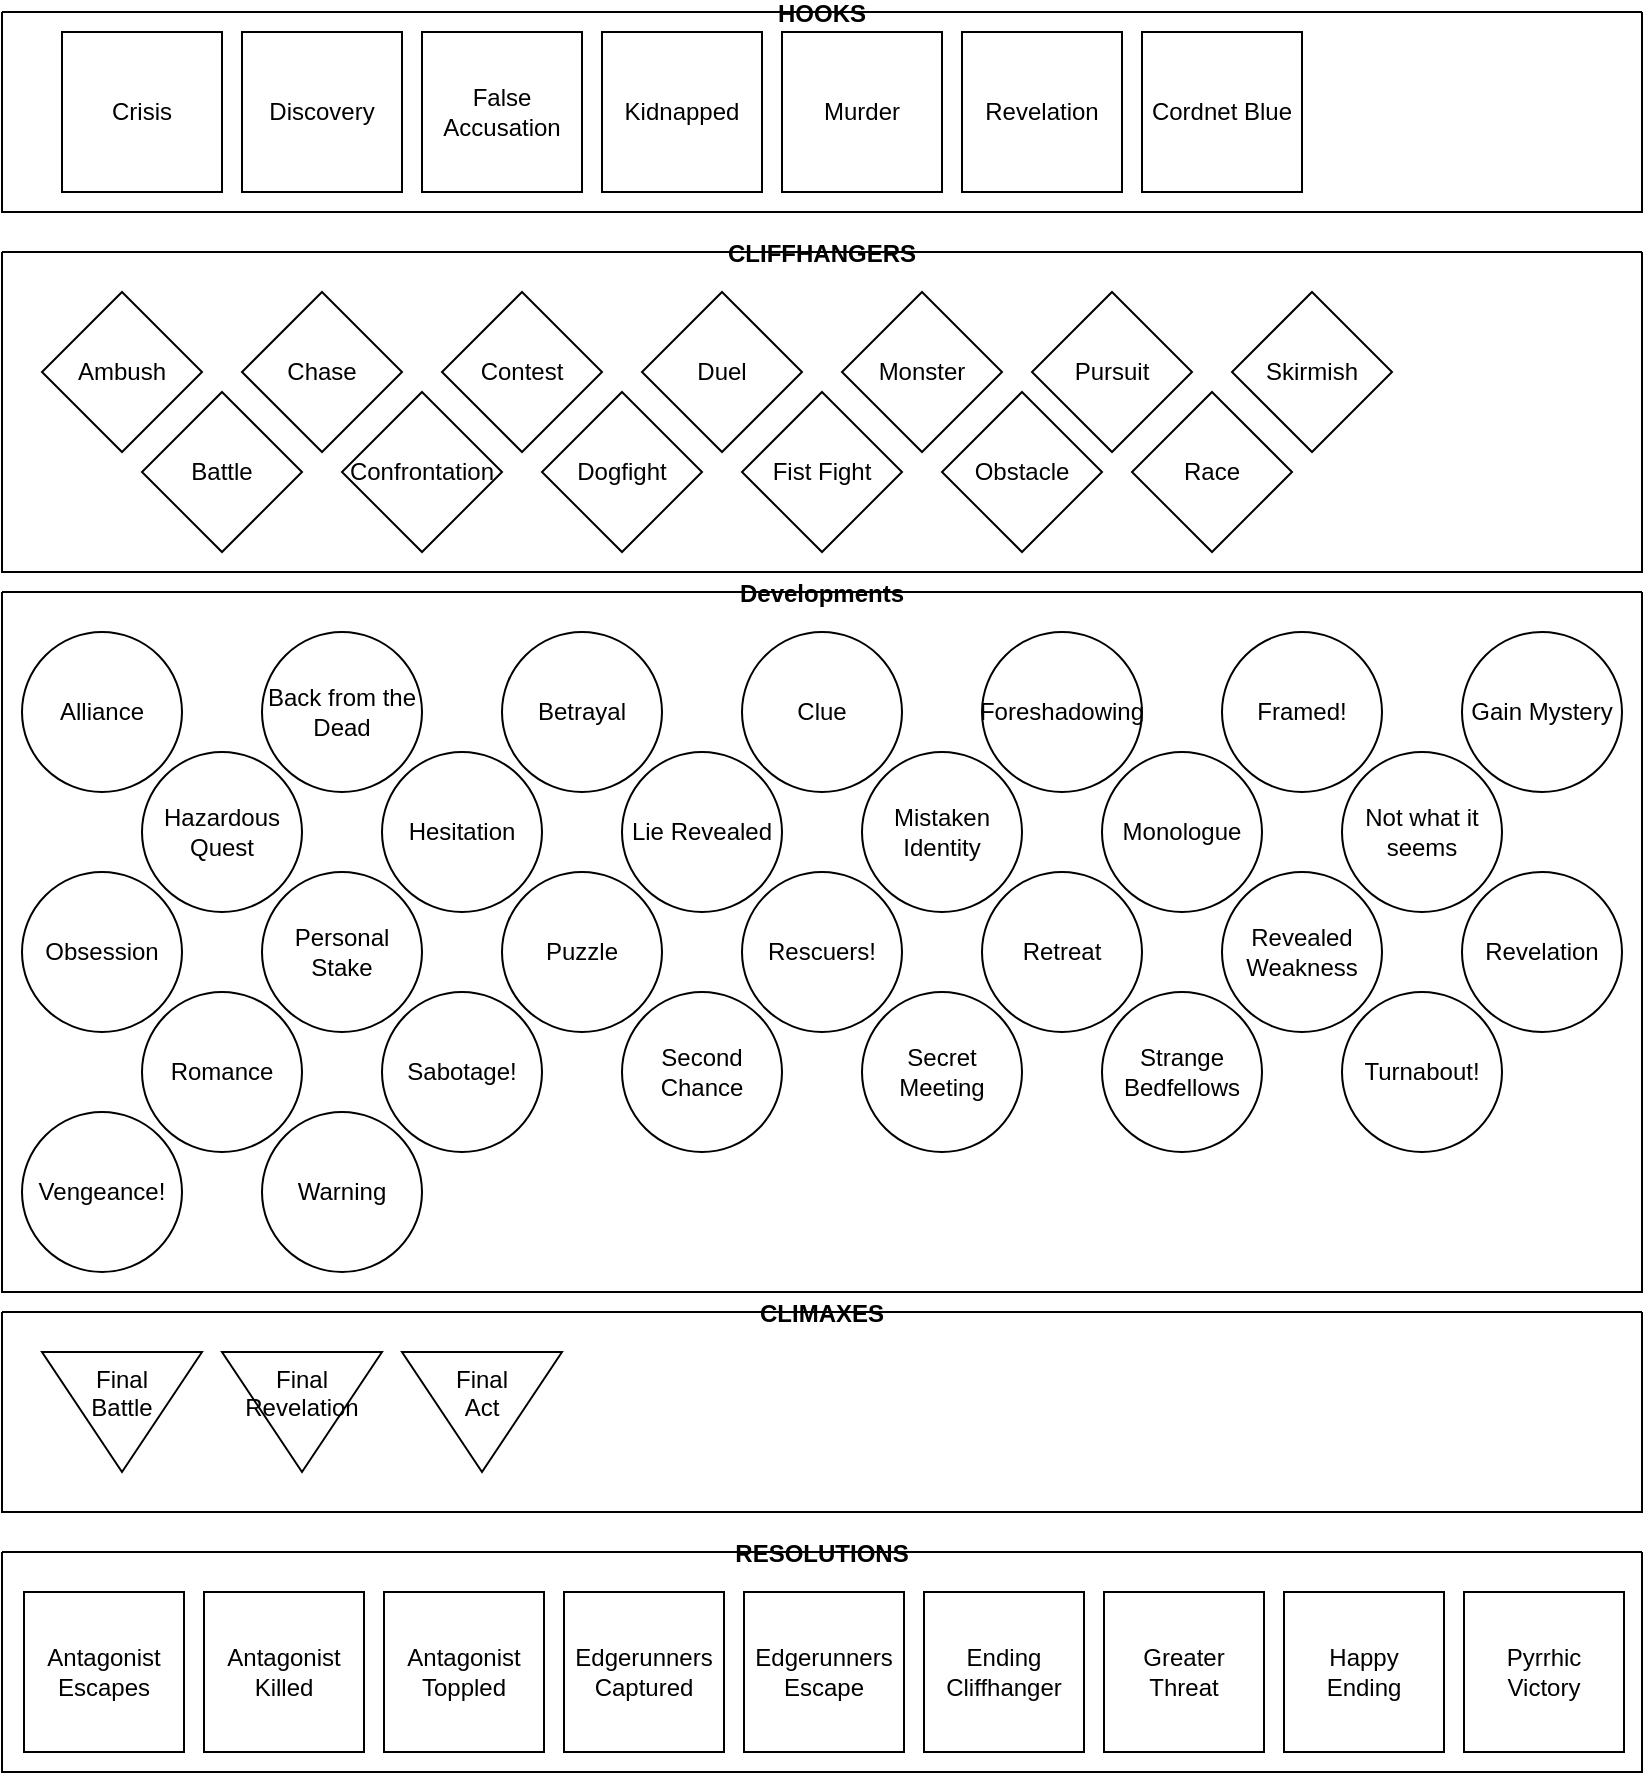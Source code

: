 <mxfile version="28.2.5">
  <diagram name="Page-1" id="pD4jZFv-BZsXOyRytKc8">
    <mxGraphModel dx="1426" dy="841" grid="1" gridSize="10" guides="1" tooltips="1" connect="1" arrows="1" fold="1" page="1" pageScale="1" pageWidth="850" pageHeight="1100" math="0" shadow="0">
      <root>
        <mxCell id="0" />
        <mxCell id="1" parent="0" />
        <mxCell id="HLqi5b-laEJbrOeWPJf0-18" value="HOOKS" style="swimlane;startSize=0;" parent="1" vertex="1">
          <mxGeometry x="20" y="10" width="820" height="100" as="geometry">
            <mxRectangle x="100" y="10" width="80" height="30" as="alternateBounds" />
          </mxGeometry>
        </mxCell>
        <mxCell id="HLqi5b-laEJbrOeWPJf0-11" value="Crisis" style="whiteSpace=wrap;html=1;aspect=fixed;" parent="HLqi5b-laEJbrOeWPJf0-18" vertex="1">
          <mxGeometry x="30" y="10" width="80" height="80" as="geometry" />
        </mxCell>
        <mxCell id="HLqi5b-laEJbrOeWPJf0-12" value="Discovery" style="whiteSpace=wrap;html=1;aspect=fixed;" parent="HLqi5b-laEJbrOeWPJf0-18" vertex="1">
          <mxGeometry x="120" y="10" width="80" height="80" as="geometry" />
        </mxCell>
        <mxCell id="HLqi5b-laEJbrOeWPJf0-13" value="False Accusation" style="whiteSpace=wrap;html=1;aspect=fixed;" parent="HLqi5b-laEJbrOeWPJf0-18" vertex="1">
          <mxGeometry x="210" y="10" width="80" height="80" as="geometry" />
        </mxCell>
        <mxCell id="HLqi5b-laEJbrOeWPJf0-15" value="Kidnapped" style="whiteSpace=wrap;html=1;aspect=fixed;" parent="HLqi5b-laEJbrOeWPJf0-18" vertex="1">
          <mxGeometry x="300" y="10" width="80" height="80" as="geometry" />
        </mxCell>
        <mxCell id="HLqi5b-laEJbrOeWPJf0-16" value="Murder" style="whiteSpace=wrap;html=1;aspect=fixed;" parent="HLqi5b-laEJbrOeWPJf0-18" vertex="1">
          <mxGeometry x="390" y="10" width="80" height="80" as="geometry" />
        </mxCell>
        <mxCell id="HLqi5b-laEJbrOeWPJf0-17" value="Revelation" style="whiteSpace=wrap;html=1;aspect=fixed;" parent="HLqi5b-laEJbrOeWPJf0-18" vertex="1">
          <mxGeometry x="480" y="10" width="80" height="80" as="geometry" />
        </mxCell>
        <mxCell id="HLqi5b-laEJbrOeWPJf0-22" value="Cordnet Blue" style="whiteSpace=wrap;html=1;aspect=fixed;" parent="HLqi5b-laEJbrOeWPJf0-18" vertex="1">
          <mxGeometry x="570" y="10" width="80" height="80" as="geometry" />
        </mxCell>
        <mxCell id="HLqi5b-laEJbrOeWPJf0-19" value="Developments" style="swimlane;startSize=0;" parent="1" vertex="1">
          <mxGeometry x="20" y="300" width="820" height="350" as="geometry" />
        </mxCell>
        <mxCell id="HLqi5b-laEJbrOeWPJf0-8" value="Alliance" style="ellipse;whiteSpace=wrap;html=1;aspect=fixed;" parent="HLqi5b-laEJbrOeWPJf0-19" vertex="1">
          <mxGeometry x="10" y="20" width="80" height="80" as="geometry" />
        </mxCell>
        <mxCell id="HLqi5b-laEJbrOeWPJf0-14" value="Back from the Dead" style="ellipse;whiteSpace=wrap;html=1;aspect=fixed;" parent="HLqi5b-laEJbrOeWPJf0-19" vertex="1">
          <mxGeometry x="130" y="20" width="80" height="80" as="geometry" />
        </mxCell>
        <mxCell id="HLqi5b-laEJbrOeWPJf0-4" value="Betrayal" style="ellipse;whiteSpace=wrap;html=1;aspect=fixed;" parent="HLqi5b-laEJbrOeWPJf0-19" vertex="1">
          <mxGeometry x="250" y="20" width="80" height="80" as="geometry" />
        </mxCell>
        <mxCell id="HLqi5b-laEJbrOeWPJf0-6" value="Clue" style="ellipse;whiteSpace=wrap;html=1;aspect=fixed;" parent="HLqi5b-laEJbrOeWPJf0-19" vertex="1">
          <mxGeometry x="370" y="20" width="80" height="80" as="geometry" />
        </mxCell>
        <mxCell id="HLqi5b-laEJbrOeWPJf0-3" value="Foreshadowing" style="ellipse;whiteSpace=wrap;html=1;aspect=fixed;" parent="HLqi5b-laEJbrOeWPJf0-19" vertex="1">
          <mxGeometry x="490" y="20" width="80" height="80" as="geometry" />
        </mxCell>
        <mxCell id="HLqi5b-laEJbrOeWPJf0-2" value="Framed!" style="ellipse;whiteSpace=wrap;html=1;aspect=fixed;" parent="HLqi5b-laEJbrOeWPJf0-19" vertex="1">
          <mxGeometry x="610" y="20" width="80" height="80" as="geometry" />
        </mxCell>
        <mxCell id="HLqi5b-laEJbrOeWPJf0-5" value="Gain Mystery" style="ellipse;whiteSpace=wrap;html=1;aspect=fixed;" parent="HLqi5b-laEJbrOeWPJf0-19" vertex="1">
          <mxGeometry x="730" y="20" width="80" height="80" as="geometry" />
        </mxCell>
        <mxCell id="HLqi5b-laEJbrOeWPJf0-1" value="Hazardous Quest" style="ellipse;whiteSpace=wrap;html=1;aspect=fixed;" parent="HLqi5b-laEJbrOeWPJf0-19" vertex="1">
          <mxGeometry x="70" y="80" width="80" height="80" as="geometry" />
        </mxCell>
        <mxCell id="HLqi5b-laEJbrOeWPJf0-35" value="Hesitation" style="ellipse;whiteSpace=wrap;html=1;aspect=fixed;" parent="HLqi5b-laEJbrOeWPJf0-19" vertex="1">
          <mxGeometry x="190" y="80" width="80" height="80" as="geometry" />
        </mxCell>
        <mxCell id="HLqi5b-laEJbrOeWPJf0-36" value="Lie Revealed" style="ellipse;whiteSpace=wrap;html=1;aspect=fixed;" parent="HLqi5b-laEJbrOeWPJf0-19" vertex="1">
          <mxGeometry x="310" y="80" width="80" height="80" as="geometry" />
        </mxCell>
        <mxCell id="HLqi5b-laEJbrOeWPJf0-37" value="Mistaken Identity" style="ellipse;whiteSpace=wrap;html=1;aspect=fixed;" parent="HLqi5b-laEJbrOeWPJf0-19" vertex="1">
          <mxGeometry x="430" y="80" width="80" height="80" as="geometry" />
        </mxCell>
        <mxCell id="HLqi5b-laEJbrOeWPJf0-38" value="Monologue" style="ellipse;whiteSpace=wrap;html=1;aspect=fixed;" parent="HLqi5b-laEJbrOeWPJf0-19" vertex="1">
          <mxGeometry x="550" y="80" width="80" height="80" as="geometry" />
        </mxCell>
        <mxCell id="HLqi5b-laEJbrOeWPJf0-39" value="Not what it seems" style="ellipse;whiteSpace=wrap;html=1;aspect=fixed;" parent="HLqi5b-laEJbrOeWPJf0-19" vertex="1">
          <mxGeometry x="670" y="80" width="80" height="80" as="geometry" />
        </mxCell>
        <mxCell id="HLqi5b-laEJbrOeWPJf0-40" value="Obsession" style="ellipse;whiteSpace=wrap;html=1;aspect=fixed;" parent="HLqi5b-laEJbrOeWPJf0-19" vertex="1">
          <mxGeometry x="10" y="140" width="80" height="80" as="geometry" />
        </mxCell>
        <mxCell id="HLqi5b-laEJbrOeWPJf0-41" value="Personal Stake" style="ellipse;whiteSpace=wrap;html=1;aspect=fixed;" parent="HLqi5b-laEJbrOeWPJf0-19" vertex="1">
          <mxGeometry x="130" y="140" width="80" height="80" as="geometry" />
        </mxCell>
        <mxCell id="HLqi5b-laEJbrOeWPJf0-42" value="Puzzle" style="ellipse;whiteSpace=wrap;html=1;aspect=fixed;" parent="HLqi5b-laEJbrOeWPJf0-19" vertex="1">
          <mxGeometry x="250" y="140" width="80" height="80" as="geometry" />
        </mxCell>
        <mxCell id="HLqi5b-laEJbrOeWPJf0-43" value="Rescuers!" style="ellipse;whiteSpace=wrap;html=1;aspect=fixed;" parent="HLqi5b-laEJbrOeWPJf0-19" vertex="1">
          <mxGeometry x="370" y="140" width="80" height="80" as="geometry" />
        </mxCell>
        <mxCell id="HLqi5b-laEJbrOeWPJf0-44" value="Retreat" style="ellipse;whiteSpace=wrap;html=1;aspect=fixed;" parent="HLqi5b-laEJbrOeWPJf0-19" vertex="1">
          <mxGeometry x="490" y="140" width="80" height="80" as="geometry" />
        </mxCell>
        <mxCell id="HLqi5b-laEJbrOeWPJf0-45" value="Revealed Weakness" style="ellipse;whiteSpace=wrap;html=1;aspect=fixed;" parent="HLqi5b-laEJbrOeWPJf0-19" vertex="1">
          <mxGeometry x="610" y="140" width="80" height="80" as="geometry" />
        </mxCell>
        <mxCell id="HLqi5b-laEJbrOeWPJf0-46" value="Revelation" style="ellipse;whiteSpace=wrap;html=1;aspect=fixed;" parent="HLqi5b-laEJbrOeWPJf0-19" vertex="1">
          <mxGeometry x="730" y="140" width="80" height="80" as="geometry" />
        </mxCell>
        <mxCell id="HLqi5b-laEJbrOeWPJf0-47" value="Romance" style="ellipse;whiteSpace=wrap;html=1;aspect=fixed;" parent="HLqi5b-laEJbrOeWPJf0-19" vertex="1">
          <mxGeometry x="70" y="200" width="80" height="80" as="geometry" />
        </mxCell>
        <mxCell id="HLqi5b-laEJbrOeWPJf0-48" value="Sabotage!" style="ellipse;whiteSpace=wrap;html=1;aspect=fixed;" parent="HLqi5b-laEJbrOeWPJf0-19" vertex="1">
          <mxGeometry x="190" y="200" width="80" height="80" as="geometry" />
        </mxCell>
        <mxCell id="HLqi5b-laEJbrOeWPJf0-49" value="Second Chance" style="ellipse;whiteSpace=wrap;html=1;aspect=fixed;" parent="HLqi5b-laEJbrOeWPJf0-19" vertex="1">
          <mxGeometry x="310" y="200" width="80" height="80" as="geometry" />
        </mxCell>
        <mxCell id="HLqi5b-laEJbrOeWPJf0-50" value="Secret Meeting" style="ellipse;whiteSpace=wrap;html=1;aspect=fixed;" parent="HLqi5b-laEJbrOeWPJf0-19" vertex="1">
          <mxGeometry x="430" y="200" width="80" height="80" as="geometry" />
        </mxCell>
        <mxCell id="HLqi5b-laEJbrOeWPJf0-51" value="Strange Bedfellows" style="ellipse;whiteSpace=wrap;html=1;aspect=fixed;" parent="HLqi5b-laEJbrOeWPJf0-19" vertex="1">
          <mxGeometry x="550" y="200" width="80" height="80" as="geometry" />
        </mxCell>
        <mxCell id="HLqi5b-laEJbrOeWPJf0-52" value="Turnabout!" style="ellipse;whiteSpace=wrap;html=1;aspect=fixed;" parent="HLqi5b-laEJbrOeWPJf0-19" vertex="1">
          <mxGeometry x="670" y="200" width="80" height="80" as="geometry" />
        </mxCell>
        <mxCell id="HLqi5b-laEJbrOeWPJf0-53" value="Vengeance!" style="ellipse;whiteSpace=wrap;html=1;aspect=fixed;" parent="HLqi5b-laEJbrOeWPJf0-19" vertex="1">
          <mxGeometry x="10" y="260" width="80" height="80" as="geometry" />
        </mxCell>
        <mxCell id="HLqi5b-laEJbrOeWPJf0-54" value="Warning" style="ellipse;whiteSpace=wrap;html=1;aspect=fixed;" parent="HLqi5b-laEJbrOeWPJf0-19" vertex="1">
          <mxGeometry x="130" y="260" width="80" height="80" as="geometry" />
        </mxCell>
        <mxCell id="HLqi5b-laEJbrOeWPJf0-20" value="CLIFFHANGERS" style="swimlane;startSize=0;" parent="1" vertex="1">
          <mxGeometry x="20" y="130" width="820" height="160" as="geometry">
            <mxRectangle x="20" y="130" width="130" height="30" as="alternateBounds" />
          </mxGeometry>
        </mxCell>
        <mxCell id="HLqi5b-laEJbrOeWPJf0-9" value="Ambush" style="rhombus;whiteSpace=wrap;html=1;" parent="HLqi5b-laEJbrOeWPJf0-20" vertex="1">
          <mxGeometry x="20" y="20" width="80" height="80" as="geometry" />
        </mxCell>
        <mxCell id="HLqi5b-laEJbrOeWPJf0-23" value="Battle" style="rhombus;whiteSpace=wrap;html=1;" parent="HLqi5b-laEJbrOeWPJf0-20" vertex="1">
          <mxGeometry x="70" y="70" width="80" height="80" as="geometry" />
        </mxCell>
        <mxCell id="HLqi5b-laEJbrOeWPJf0-24" value="Chase" style="rhombus;whiteSpace=wrap;html=1;" parent="HLqi5b-laEJbrOeWPJf0-20" vertex="1">
          <mxGeometry x="120" y="20" width="80" height="80" as="geometry" />
        </mxCell>
        <mxCell id="HLqi5b-laEJbrOeWPJf0-25" value="Confrontation" style="rhombus;whiteSpace=wrap;html=1;" parent="HLqi5b-laEJbrOeWPJf0-20" vertex="1">
          <mxGeometry x="170" y="70" width="80" height="80" as="geometry" />
        </mxCell>
        <mxCell id="HLqi5b-laEJbrOeWPJf0-26" value="Contest" style="rhombus;whiteSpace=wrap;html=1;" parent="HLqi5b-laEJbrOeWPJf0-20" vertex="1">
          <mxGeometry x="220" y="20" width="80" height="80" as="geometry" />
        </mxCell>
        <mxCell id="HLqi5b-laEJbrOeWPJf0-27" value="Dogfight" style="rhombus;whiteSpace=wrap;html=1;" parent="HLqi5b-laEJbrOeWPJf0-20" vertex="1">
          <mxGeometry x="270" y="70" width="80" height="80" as="geometry" />
        </mxCell>
        <mxCell id="HLqi5b-laEJbrOeWPJf0-28" value="Duel" style="rhombus;whiteSpace=wrap;html=1;" parent="HLqi5b-laEJbrOeWPJf0-20" vertex="1">
          <mxGeometry x="320" y="20" width="80" height="80" as="geometry" />
        </mxCell>
        <mxCell id="HLqi5b-laEJbrOeWPJf0-29" value="Fist Fight" style="rhombus;whiteSpace=wrap;html=1;" parent="HLqi5b-laEJbrOeWPJf0-20" vertex="1">
          <mxGeometry x="370" y="70" width="80" height="80" as="geometry" />
        </mxCell>
        <mxCell id="HLqi5b-laEJbrOeWPJf0-30" value="Monster" style="rhombus;whiteSpace=wrap;html=1;" parent="HLqi5b-laEJbrOeWPJf0-20" vertex="1">
          <mxGeometry x="420" y="20" width="80" height="80" as="geometry" />
        </mxCell>
        <mxCell id="HLqi5b-laEJbrOeWPJf0-31" value="Obstacle" style="rhombus;whiteSpace=wrap;html=1;" parent="HLqi5b-laEJbrOeWPJf0-20" vertex="1">
          <mxGeometry x="470" y="70" width="80" height="80" as="geometry" />
        </mxCell>
        <mxCell id="HLqi5b-laEJbrOeWPJf0-32" value="Pursuit" style="rhombus;whiteSpace=wrap;html=1;" parent="HLqi5b-laEJbrOeWPJf0-20" vertex="1">
          <mxGeometry x="515" y="20" width="80" height="80" as="geometry" />
        </mxCell>
        <mxCell id="HLqi5b-laEJbrOeWPJf0-33" value="Race" style="rhombus;whiteSpace=wrap;html=1;" parent="HLqi5b-laEJbrOeWPJf0-20" vertex="1">
          <mxGeometry x="565" y="70" width="80" height="80" as="geometry" />
        </mxCell>
        <mxCell id="HLqi5b-laEJbrOeWPJf0-34" value="Skirmish" style="rhombus;whiteSpace=wrap;html=1;" parent="HLqi5b-laEJbrOeWPJf0-20" vertex="1">
          <mxGeometry x="615" y="20" width="80" height="80" as="geometry" />
        </mxCell>
        <mxCell id="HLqi5b-laEJbrOeWPJf0-21" value="CLIMAXES" style="swimlane;startSize=0;" parent="1" vertex="1">
          <mxGeometry x="20" y="660" width="820" height="100" as="geometry" />
        </mxCell>
        <mxCell id="HLqi5b-laEJbrOeWPJf0-10" value="Final&lt;div&gt;Battle&lt;/div&gt;" style="triangle;whiteSpace=wrap;html=1;rotation=90;horizontal=0;verticalAlign=top;" parent="HLqi5b-laEJbrOeWPJf0-21" vertex="1">
          <mxGeometry x="30" y="10" width="60" height="80" as="geometry" />
        </mxCell>
        <mxCell id="HLqi5b-laEJbrOeWPJf0-60" value="Final&lt;div&gt;Revelation&lt;/div&gt;" style="triangle;whiteSpace=wrap;html=1;rotation=90;horizontal=0;verticalAlign=top;" parent="HLqi5b-laEJbrOeWPJf0-21" vertex="1">
          <mxGeometry x="120" y="10" width="60" height="80" as="geometry" />
        </mxCell>
        <mxCell id="HLqi5b-laEJbrOeWPJf0-61" value="Final&lt;div&gt;Act&lt;/div&gt;" style="triangle;whiteSpace=wrap;html=1;rotation=90;horizontal=0;verticalAlign=top;" parent="HLqi5b-laEJbrOeWPJf0-21" vertex="1">
          <mxGeometry x="210" y="10" width="60" height="80" as="geometry" />
        </mxCell>
        <mxCell id="cj0Q1rJoIJ-XMV6g5W3n-5" value="RESOLUTIONS" style="swimlane;startSize=0;" vertex="1" parent="1">
          <mxGeometry x="20" y="780" width="820" height="110" as="geometry" />
        </mxCell>
        <mxCell id="cj0Q1rJoIJ-XMV6g5W3n-9" value="Antagonist&lt;div&gt;Escapes&lt;/div&gt;" style="whiteSpace=wrap;html=1;aspect=fixed;" vertex="1" parent="cj0Q1rJoIJ-XMV6g5W3n-5">
          <mxGeometry x="11" y="20" width="80" height="80" as="geometry" />
        </mxCell>
        <mxCell id="cj0Q1rJoIJ-XMV6g5W3n-10" value="Antagonist&lt;div&gt;Killed&lt;/div&gt;" style="whiteSpace=wrap;html=1;aspect=fixed;" vertex="1" parent="cj0Q1rJoIJ-XMV6g5W3n-5">
          <mxGeometry x="101" y="20" width="80" height="80" as="geometry" />
        </mxCell>
        <mxCell id="cj0Q1rJoIJ-XMV6g5W3n-11" value="Antagonist&lt;div&gt;Toppled&lt;/div&gt;" style="whiteSpace=wrap;html=1;aspect=fixed;" vertex="1" parent="cj0Q1rJoIJ-XMV6g5W3n-5">
          <mxGeometry x="191" y="20" width="80" height="80" as="geometry" />
        </mxCell>
        <mxCell id="cj0Q1rJoIJ-XMV6g5W3n-12" value="Edgerunners&lt;div&gt;Captured&lt;/div&gt;" style="whiteSpace=wrap;html=1;aspect=fixed;" vertex="1" parent="cj0Q1rJoIJ-XMV6g5W3n-5">
          <mxGeometry x="281" y="20" width="80" height="80" as="geometry" />
        </mxCell>
        <mxCell id="cj0Q1rJoIJ-XMV6g5W3n-13" value="Edgerunners&lt;div&gt;Escape&lt;/div&gt;" style="whiteSpace=wrap;html=1;aspect=fixed;" vertex="1" parent="cj0Q1rJoIJ-XMV6g5W3n-5">
          <mxGeometry x="371" y="20" width="80" height="80" as="geometry" />
        </mxCell>
        <mxCell id="cj0Q1rJoIJ-XMV6g5W3n-14" value="Ending&lt;div&gt;Cliffhanger&lt;/div&gt;" style="whiteSpace=wrap;html=1;aspect=fixed;" vertex="1" parent="cj0Q1rJoIJ-XMV6g5W3n-5">
          <mxGeometry x="461" y="20" width="80" height="80" as="geometry" />
        </mxCell>
        <mxCell id="cj0Q1rJoIJ-XMV6g5W3n-15" value="Greater&lt;div&gt;Threat&lt;/div&gt;" style="whiteSpace=wrap;html=1;aspect=fixed;" vertex="1" parent="cj0Q1rJoIJ-XMV6g5W3n-5">
          <mxGeometry x="551" y="20" width="80" height="80" as="geometry" />
        </mxCell>
        <mxCell id="cj0Q1rJoIJ-XMV6g5W3n-16" value="Happy&lt;div&gt;Ending&lt;/div&gt;" style="whiteSpace=wrap;html=1;aspect=fixed;" vertex="1" parent="cj0Q1rJoIJ-XMV6g5W3n-5">
          <mxGeometry x="641" y="20" width="80" height="80" as="geometry" />
        </mxCell>
        <mxCell id="cj0Q1rJoIJ-XMV6g5W3n-17" value="Pyrrhic&lt;div&gt;Victory&lt;/div&gt;" style="whiteSpace=wrap;html=1;aspect=fixed;" vertex="1" parent="cj0Q1rJoIJ-XMV6g5W3n-5">
          <mxGeometry x="731" y="20" width="80" height="80" as="geometry" />
        </mxCell>
      </root>
    </mxGraphModel>
  </diagram>
</mxfile>
